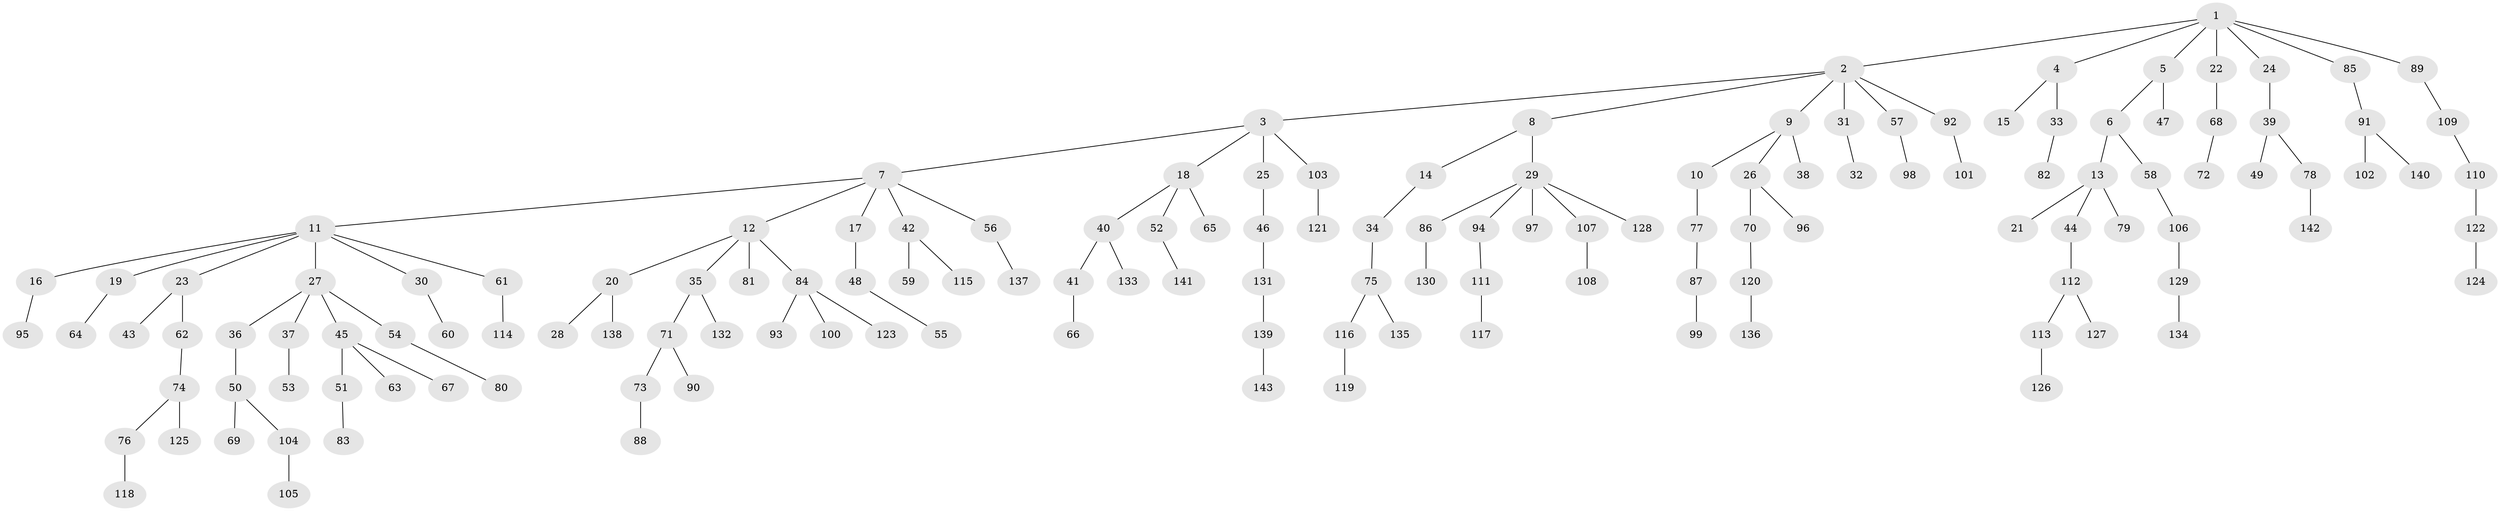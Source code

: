 // coarse degree distribution, {7: 0.03125, 9: 0.010416666666666666, 5: 0.041666666666666664, 2: 0.21875, 3: 0.09375, 6: 0.020833333333333332, 1: 0.5729166666666666, 4: 0.010416666666666666}
// Generated by graph-tools (version 1.1) at 2025/24/03/03/25 07:24:06]
// undirected, 143 vertices, 142 edges
graph export_dot {
graph [start="1"]
  node [color=gray90,style=filled];
  1;
  2;
  3;
  4;
  5;
  6;
  7;
  8;
  9;
  10;
  11;
  12;
  13;
  14;
  15;
  16;
  17;
  18;
  19;
  20;
  21;
  22;
  23;
  24;
  25;
  26;
  27;
  28;
  29;
  30;
  31;
  32;
  33;
  34;
  35;
  36;
  37;
  38;
  39;
  40;
  41;
  42;
  43;
  44;
  45;
  46;
  47;
  48;
  49;
  50;
  51;
  52;
  53;
  54;
  55;
  56;
  57;
  58;
  59;
  60;
  61;
  62;
  63;
  64;
  65;
  66;
  67;
  68;
  69;
  70;
  71;
  72;
  73;
  74;
  75;
  76;
  77;
  78;
  79;
  80;
  81;
  82;
  83;
  84;
  85;
  86;
  87;
  88;
  89;
  90;
  91;
  92;
  93;
  94;
  95;
  96;
  97;
  98;
  99;
  100;
  101;
  102;
  103;
  104;
  105;
  106;
  107;
  108;
  109;
  110;
  111;
  112;
  113;
  114;
  115;
  116;
  117;
  118;
  119;
  120;
  121;
  122;
  123;
  124;
  125;
  126;
  127;
  128;
  129;
  130;
  131;
  132;
  133;
  134;
  135;
  136;
  137;
  138;
  139;
  140;
  141;
  142;
  143;
  1 -- 2;
  1 -- 4;
  1 -- 5;
  1 -- 22;
  1 -- 24;
  1 -- 85;
  1 -- 89;
  2 -- 3;
  2 -- 8;
  2 -- 9;
  2 -- 31;
  2 -- 57;
  2 -- 92;
  3 -- 7;
  3 -- 18;
  3 -- 25;
  3 -- 103;
  4 -- 15;
  4 -- 33;
  5 -- 6;
  5 -- 47;
  6 -- 13;
  6 -- 58;
  7 -- 11;
  7 -- 12;
  7 -- 17;
  7 -- 42;
  7 -- 56;
  8 -- 14;
  8 -- 29;
  9 -- 10;
  9 -- 26;
  9 -- 38;
  10 -- 77;
  11 -- 16;
  11 -- 19;
  11 -- 23;
  11 -- 27;
  11 -- 30;
  11 -- 61;
  12 -- 20;
  12 -- 35;
  12 -- 81;
  12 -- 84;
  13 -- 21;
  13 -- 44;
  13 -- 79;
  14 -- 34;
  16 -- 95;
  17 -- 48;
  18 -- 40;
  18 -- 52;
  18 -- 65;
  19 -- 64;
  20 -- 28;
  20 -- 138;
  22 -- 68;
  23 -- 43;
  23 -- 62;
  24 -- 39;
  25 -- 46;
  26 -- 70;
  26 -- 96;
  27 -- 36;
  27 -- 37;
  27 -- 45;
  27 -- 54;
  29 -- 86;
  29 -- 94;
  29 -- 97;
  29 -- 107;
  29 -- 128;
  30 -- 60;
  31 -- 32;
  33 -- 82;
  34 -- 75;
  35 -- 71;
  35 -- 132;
  36 -- 50;
  37 -- 53;
  39 -- 49;
  39 -- 78;
  40 -- 41;
  40 -- 133;
  41 -- 66;
  42 -- 59;
  42 -- 115;
  44 -- 112;
  45 -- 51;
  45 -- 63;
  45 -- 67;
  46 -- 131;
  48 -- 55;
  50 -- 69;
  50 -- 104;
  51 -- 83;
  52 -- 141;
  54 -- 80;
  56 -- 137;
  57 -- 98;
  58 -- 106;
  61 -- 114;
  62 -- 74;
  68 -- 72;
  70 -- 120;
  71 -- 73;
  71 -- 90;
  73 -- 88;
  74 -- 76;
  74 -- 125;
  75 -- 116;
  75 -- 135;
  76 -- 118;
  77 -- 87;
  78 -- 142;
  84 -- 93;
  84 -- 100;
  84 -- 123;
  85 -- 91;
  86 -- 130;
  87 -- 99;
  89 -- 109;
  91 -- 102;
  91 -- 140;
  92 -- 101;
  94 -- 111;
  103 -- 121;
  104 -- 105;
  106 -- 129;
  107 -- 108;
  109 -- 110;
  110 -- 122;
  111 -- 117;
  112 -- 113;
  112 -- 127;
  113 -- 126;
  116 -- 119;
  120 -- 136;
  122 -- 124;
  129 -- 134;
  131 -- 139;
  139 -- 143;
}
